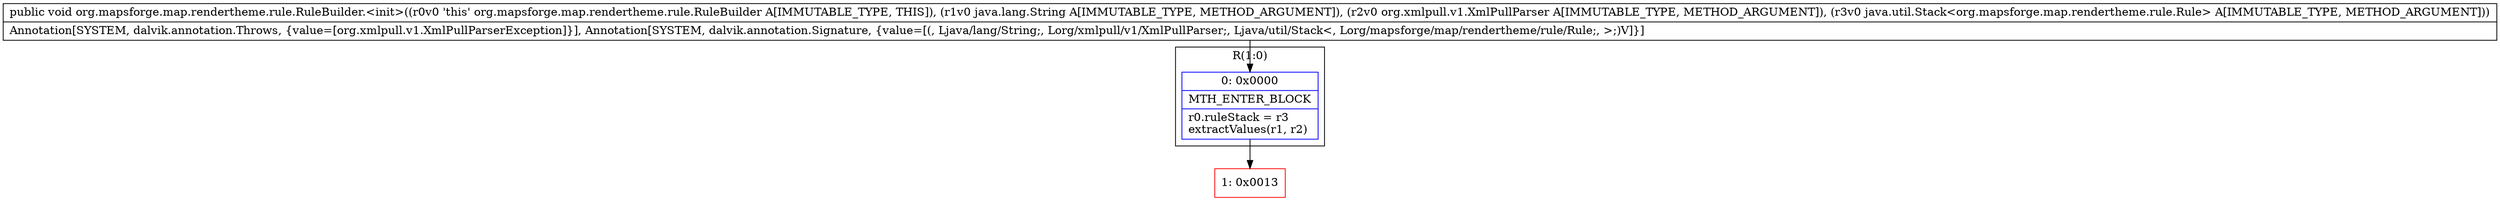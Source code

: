 digraph "CFG fororg.mapsforge.map.rendertheme.rule.RuleBuilder.\<init\>(Ljava\/lang\/String;Lorg\/xmlpull\/v1\/XmlPullParser;Ljava\/util\/Stack;)V" {
subgraph cluster_Region_1409477160 {
label = "R(1:0)";
node [shape=record,color=blue];
Node_0 [shape=record,label="{0\:\ 0x0000|MTH_ENTER_BLOCK\l|r0.ruleStack = r3\lextractValues(r1, r2)\l}"];
}
Node_1 [shape=record,color=red,label="{1\:\ 0x0013}"];
MethodNode[shape=record,label="{public void org.mapsforge.map.rendertheme.rule.RuleBuilder.\<init\>((r0v0 'this' org.mapsforge.map.rendertheme.rule.RuleBuilder A[IMMUTABLE_TYPE, THIS]), (r1v0 java.lang.String A[IMMUTABLE_TYPE, METHOD_ARGUMENT]), (r2v0 org.xmlpull.v1.XmlPullParser A[IMMUTABLE_TYPE, METHOD_ARGUMENT]), (r3v0 java.util.Stack\<org.mapsforge.map.rendertheme.rule.Rule\> A[IMMUTABLE_TYPE, METHOD_ARGUMENT]))  | Annotation[SYSTEM, dalvik.annotation.Throws, \{value=[org.xmlpull.v1.XmlPullParserException]\}], Annotation[SYSTEM, dalvik.annotation.Signature, \{value=[(, Ljava\/lang\/String;, Lorg\/xmlpull\/v1\/XmlPullParser;, Ljava\/util\/Stack\<, Lorg\/mapsforge\/map\/rendertheme\/rule\/Rule;, \>;)V]\}]\l}"];
MethodNode -> Node_0;
Node_0 -> Node_1;
}

